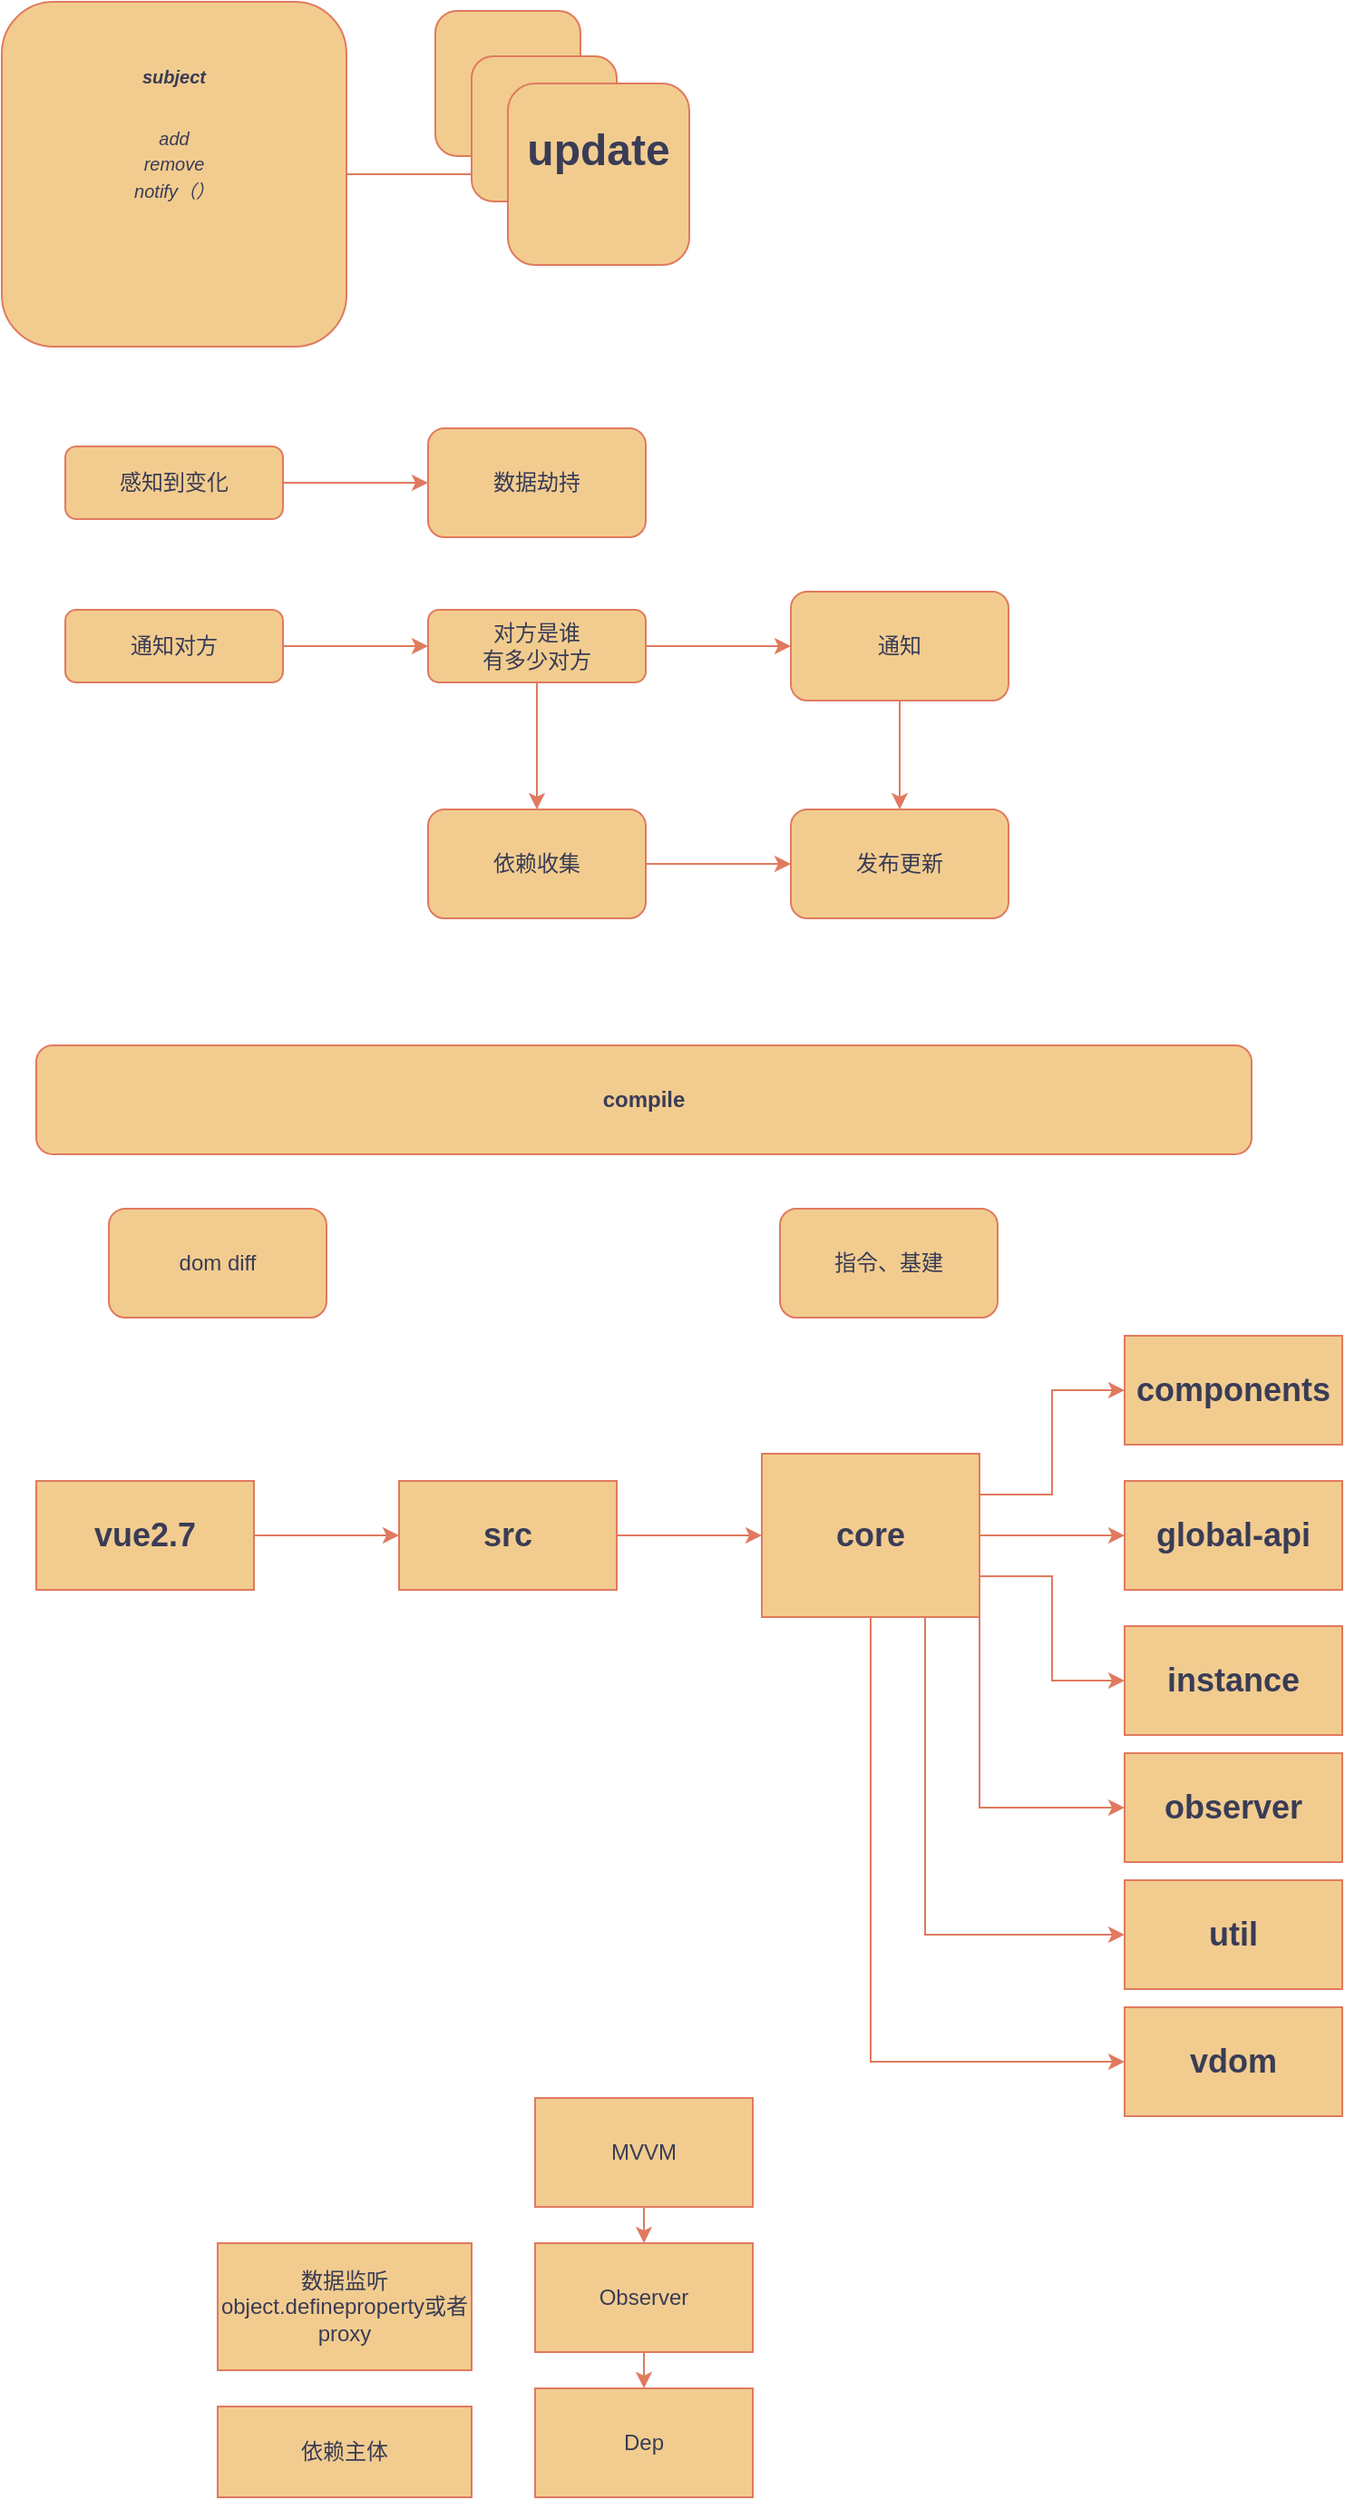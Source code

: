 <mxfile version="24.2.0" type="github">
  <diagram name="第 1 页" id="R4-ZUkijiIR4iluJVMZt">
    <mxGraphModel dx="1050" dy="569" grid="1" gridSize="10" guides="1" tooltips="1" connect="1" arrows="1" fold="1" page="1" pageScale="1" pageWidth="827" pageHeight="1169" math="0" shadow="0">
      <root>
        <mxCell id="0" />
        <mxCell id="1" parent="0" />
        <mxCell id="CVSLRsANvx-6_cyvt9ej-3" value="" style="edgeStyle=orthogonalEdgeStyle;rounded=1;orthogonalLoop=1;jettySize=auto;html=1;labelBackgroundColor=none;strokeColor=#E07A5F;fontColor=default;" edge="1" parent="1" source="CVSLRsANvx-6_cyvt9ej-1" target="CVSLRsANvx-6_cyvt9ej-2">
          <mxGeometry relative="1" as="geometry" />
        </mxCell>
        <mxCell id="CVSLRsANvx-6_cyvt9ej-1" value="&lt;h1 style=&quot;&quot;&gt;&lt;font size=&quot;1&quot; style=&quot;&quot;&gt;&lt;i style=&quot;font-size: 10px;&quot;&gt;subject&lt;/i&gt;&lt;/font&gt;&lt;/h1&gt;&lt;div&gt;&lt;font size=&quot;1&quot; style=&quot;&quot;&gt;&lt;i style=&quot;font-size: 10px;&quot;&gt;add&lt;/i&gt;&lt;/font&gt;&lt;/div&gt;&lt;div&gt;&lt;font size=&quot;1&quot; style=&quot;&quot;&gt;&lt;i style=&quot;font-size: 10px;&quot;&gt;remove&lt;/i&gt;&lt;/font&gt;&lt;/div&gt;&lt;div&gt;&lt;font size=&quot;1&quot; style=&quot;&quot;&gt;&lt;i style=&quot;font-size: 10px;&quot;&gt;notify（）&lt;/i&gt;&lt;/font&gt;&lt;/div&gt;" style="whiteSpace=wrap;html=1;aspect=fixed;verticalAlign=top;align=center;rounded=1;labelBackgroundColor=none;fillColor=#F2CC8F;strokeColor=#E07A5F;fontColor=#393C56;" vertex="1" parent="1">
          <mxGeometry x="51" y="45" width="190" height="190" as="geometry" />
        </mxCell>
        <mxCell id="CVSLRsANvx-6_cyvt9ej-6" value="" style="whiteSpace=wrap;html=1;aspect=fixed;rounded=1;labelBackgroundColor=none;fillColor=#F2CC8F;strokeColor=#E07A5F;fontColor=#393C56;" vertex="1" parent="1">
          <mxGeometry x="290" y="50" width="80" height="80" as="geometry" />
        </mxCell>
        <mxCell id="CVSLRsANvx-6_cyvt9ej-5" value="" style="whiteSpace=wrap;html=1;aspect=fixed;rounded=1;labelBackgroundColor=none;fillColor=#F2CC8F;strokeColor=#E07A5F;fontColor=#393C56;" vertex="1" parent="1">
          <mxGeometry x="310" y="75" width="80" height="80" as="geometry" />
        </mxCell>
        <mxCell id="CVSLRsANvx-6_cyvt9ej-2" value="&lt;h1 style=&quot;&quot;&gt;update&lt;/h1&gt;" style="whiteSpace=wrap;html=1;aspect=fixed;verticalAlign=top;align=center;rounded=1;labelBackgroundColor=none;fillColor=#F2CC8F;strokeColor=#E07A5F;fontColor=#393C56;" vertex="1" parent="1">
          <mxGeometry x="330" y="90" width="100" height="100" as="geometry" />
        </mxCell>
        <mxCell id="CVSLRsANvx-6_cyvt9ej-9" value="" style="edgeStyle=orthogonalEdgeStyle;rounded=1;orthogonalLoop=1;jettySize=auto;html=1;labelBackgroundColor=none;strokeColor=#E07A5F;fontColor=default;" edge="1" parent="1" source="CVSLRsANvx-6_cyvt9ej-7" target="CVSLRsANvx-6_cyvt9ej-8">
          <mxGeometry relative="1" as="geometry" />
        </mxCell>
        <mxCell id="CVSLRsANvx-6_cyvt9ej-7" value="感知到变化" style="rounded=1;whiteSpace=wrap;html=1;labelBackgroundColor=none;fillColor=#F2CC8F;strokeColor=#E07A5F;fontColor=#393C56;" vertex="1" parent="1">
          <mxGeometry x="86" y="290" width="120" height="40" as="geometry" />
        </mxCell>
        <mxCell id="CVSLRsANvx-6_cyvt9ej-8" value="数据劫持" style="whiteSpace=wrap;html=1;rounded=1;labelBackgroundColor=none;fillColor=#F2CC8F;strokeColor=#E07A5F;fontColor=#393C56;" vertex="1" parent="1">
          <mxGeometry x="286" y="280" width="120" height="60" as="geometry" />
        </mxCell>
        <mxCell id="CVSLRsANvx-6_cyvt9ej-12" value="" style="edgeStyle=orthogonalEdgeStyle;rounded=1;orthogonalLoop=1;jettySize=auto;html=1;labelBackgroundColor=none;strokeColor=#E07A5F;fontColor=default;" edge="1" parent="1" source="CVSLRsANvx-6_cyvt9ej-10" target="CVSLRsANvx-6_cyvt9ej-11">
          <mxGeometry relative="1" as="geometry" />
        </mxCell>
        <mxCell id="CVSLRsANvx-6_cyvt9ej-10" value="通知对方" style="rounded=1;whiteSpace=wrap;html=1;labelBackgroundColor=none;fillColor=#F2CC8F;strokeColor=#E07A5F;fontColor=#393C56;" vertex="1" parent="1">
          <mxGeometry x="86" y="380" width="120" height="40" as="geometry" />
        </mxCell>
        <mxCell id="CVSLRsANvx-6_cyvt9ej-14" value="" style="edgeStyle=orthogonalEdgeStyle;rounded=1;orthogonalLoop=1;jettySize=auto;html=1;labelBackgroundColor=none;strokeColor=#E07A5F;fontColor=default;" edge="1" parent="1" source="CVSLRsANvx-6_cyvt9ej-11" target="CVSLRsANvx-6_cyvt9ej-13">
          <mxGeometry relative="1" as="geometry" />
        </mxCell>
        <mxCell id="CVSLRsANvx-6_cyvt9ej-16" value="" style="edgeStyle=orthogonalEdgeStyle;rounded=1;orthogonalLoop=1;jettySize=auto;html=1;labelBackgroundColor=none;strokeColor=#E07A5F;fontColor=default;" edge="1" parent="1" source="CVSLRsANvx-6_cyvt9ej-11" target="CVSLRsANvx-6_cyvt9ej-15">
          <mxGeometry relative="1" as="geometry" />
        </mxCell>
        <mxCell id="CVSLRsANvx-6_cyvt9ej-11" value="对方是谁&lt;div&gt;有多少对方&lt;/div&gt;" style="rounded=1;whiteSpace=wrap;html=1;labelBackgroundColor=none;fillColor=#F2CC8F;strokeColor=#E07A5F;fontColor=#393C56;" vertex="1" parent="1">
          <mxGeometry x="286" y="380" width="120" height="40" as="geometry" />
        </mxCell>
        <mxCell id="CVSLRsANvx-6_cyvt9ej-19" value="" style="edgeStyle=orthogonalEdgeStyle;rounded=1;orthogonalLoop=1;jettySize=auto;html=1;labelBackgroundColor=none;strokeColor=#E07A5F;fontColor=default;" edge="1" parent="1" source="CVSLRsANvx-6_cyvt9ej-13" target="CVSLRsANvx-6_cyvt9ej-17">
          <mxGeometry relative="1" as="geometry" />
        </mxCell>
        <mxCell id="CVSLRsANvx-6_cyvt9ej-13" value="通知" style="whiteSpace=wrap;html=1;rounded=1;labelBackgroundColor=none;fillColor=#F2CC8F;strokeColor=#E07A5F;fontColor=#393C56;" vertex="1" parent="1">
          <mxGeometry x="486" y="370" width="120" height="60" as="geometry" />
        </mxCell>
        <mxCell id="CVSLRsANvx-6_cyvt9ej-18" value="" style="edgeStyle=orthogonalEdgeStyle;rounded=1;orthogonalLoop=1;jettySize=auto;html=1;labelBackgroundColor=none;strokeColor=#E07A5F;fontColor=default;" edge="1" parent="1" source="CVSLRsANvx-6_cyvt9ej-15" target="CVSLRsANvx-6_cyvt9ej-17">
          <mxGeometry relative="1" as="geometry" />
        </mxCell>
        <mxCell id="CVSLRsANvx-6_cyvt9ej-15" value="依赖收集" style="whiteSpace=wrap;html=1;rounded=1;labelBackgroundColor=none;fillColor=#F2CC8F;strokeColor=#E07A5F;fontColor=#393C56;" vertex="1" parent="1">
          <mxGeometry x="286" y="490" width="120" height="60" as="geometry" />
        </mxCell>
        <mxCell id="CVSLRsANvx-6_cyvt9ej-17" value="发布更新" style="whiteSpace=wrap;html=1;rounded=1;labelBackgroundColor=none;fillColor=#F2CC8F;strokeColor=#E07A5F;fontColor=#393C56;" vertex="1" parent="1">
          <mxGeometry x="486" y="490" width="120" height="60" as="geometry" />
        </mxCell>
        <mxCell id="CVSLRsANvx-6_cyvt9ej-21" value="&lt;b&gt;compile&lt;/b&gt;" style="rounded=1;whiteSpace=wrap;html=1;labelBackgroundColor=none;fillColor=#F2CC8F;strokeColor=#E07A5F;fontColor=#393C56;" vertex="1" parent="1">
          <mxGeometry x="70" y="620" width="670" height="60" as="geometry" />
        </mxCell>
        <mxCell id="CVSLRsANvx-6_cyvt9ej-22" value="dom diff" style="rounded=1;whiteSpace=wrap;html=1;labelBackgroundColor=none;fillColor=#F2CC8F;strokeColor=#E07A5F;fontColor=#393C56;" vertex="1" parent="1">
          <mxGeometry x="110" y="710" width="120" height="60" as="geometry" />
        </mxCell>
        <mxCell id="CVSLRsANvx-6_cyvt9ej-23" value="指令、基建" style="rounded=1;whiteSpace=wrap;html=1;labelBackgroundColor=none;fillColor=#F2CC8F;strokeColor=#E07A5F;fontColor=#393C56;" vertex="1" parent="1">
          <mxGeometry x="480" y="710" width="120" height="60" as="geometry" />
        </mxCell>
        <mxCell id="CVSLRsANvx-6_cyvt9ej-27" value="" style="edgeStyle=orthogonalEdgeStyle;rounded=0;orthogonalLoop=1;jettySize=auto;html=1;strokeColor=#E07A5F;fontColor=#393C56;fillColor=#F2CC8F;" edge="1" parent="1" source="CVSLRsANvx-6_cyvt9ej-25" target="CVSLRsANvx-6_cyvt9ej-26">
          <mxGeometry relative="1" as="geometry" />
        </mxCell>
        <mxCell id="CVSLRsANvx-6_cyvt9ej-25" value="&lt;font style=&quot;font-size: 18px;&quot;&gt;&lt;b&gt;vue2.7&lt;/b&gt;&lt;/font&gt;" style="rounded=0;whiteSpace=wrap;html=1;strokeColor=#E07A5F;fontColor=#393C56;fillColor=#F2CC8F;" vertex="1" parent="1">
          <mxGeometry x="70" y="860" width="120" height="60" as="geometry" />
        </mxCell>
        <mxCell id="CVSLRsANvx-6_cyvt9ej-29" value="" style="edgeStyle=orthogonalEdgeStyle;rounded=0;orthogonalLoop=1;jettySize=auto;html=1;strokeColor=#E07A5F;fontColor=#393C56;fillColor=#F2CC8F;" edge="1" parent="1" source="CVSLRsANvx-6_cyvt9ej-26" target="CVSLRsANvx-6_cyvt9ej-28">
          <mxGeometry relative="1" as="geometry" />
        </mxCell>
        <mxCell id="CVSLRsANvx-6_cyvt9ej-26" value="&lt;font style=&quot;font-size: 18px;&quot;&gt;&lt;b&gt;src&lt;/b&gt;&lt;/font&gt;" style="rounded=0;whiteSpace=wrap;html=1;strokeColor=#E07A5F;fontColor=#393C56;fillColor=#F2CC8F;" vertex="1" parent="1">
          <mxGeometry x="270" y="860" width="120" height="60" as="geometry" />
        </mxCell>
        <mxCell id="CVSLRsANvx-6_cyvt9ej-31" value="" style="edgeStyle=orthogonalEdgeStyle;rounded=0;orthogonalLoop=1;jettySize=auto;html=1;strokeColor=#E07A5F;fontColor=#393C56;fillColor=#F2CC8F;" edge="1" parent="1" source="CVSLRsANvx-6_cyvt9ej-28" target="CVSLRsANvx-6_cyvt9ej-30">
          <mxGeometry relative="1" as="geometry" />
        </mxCell>
        <mxCell id="CVSLRsANvx-6_cyvt9ej-37" style="edgeStyle=orthogonalEdgeStyle;rounded=0;orthogonalLoop=1;jettySize=auto;html=1;exitX=1;exitY=0.75;exitDx=0;exitDy=0;entryX=0;entryY=0.5;entryDx=0;entryDy=0;strokeColor=#E07A5F;fontColor=#393C56;fillColor=#F2CC8F;" edge="1" parent="1" source="CVSLRsANvx-6_cyvt9ej-28" target="CVSLRsANvx-6_cyvt9ej-33">
          <mxGeometry relative="1" as="geometry" />
        </mxCell>
        <mxCell id="CVSLRsANvx-6_cyvt9ej-38" style="edgeStyle=orthogonalEdgeStyle;rounded=0;orthogonalLoop=1;jettySize=auto;html=1;exitX=1;exitY=0.25;exitDx=0;exitDy=0;entryX=0;entryY=0.5;entryDx=0;entryDy=0;strokeColor=#E07A5F;fontColor=#393C56;fillColor=#F2CC8F;" edge="1" parent="1" source="CVSLRsANvx-6_cyvt9ej-28" target="CVSLRsANvx-6_cyvt9ej-32">
          <mxGeometry relative="1" as="geometry" />
        </mxCell>
        <mxCell id="CVSLRsANvx-6_cyvt9ej-39" style="edgeStyle=orthogonalEdgeStyle;rounded=0;orthogonalLoop=1;jettySize=auto;html=1;exitX=1;exitY=1;exitDx=0;exitDy=0;strokeColor=#E07A5F;fontColor=#393C56;fillColor=#F2CC8F;entryX=0;entryY=0.5;entryDx=0;entryDy=0;" edge="1" parent="1" source="CVSLRsANvx-6_cyvt9ej-28" target="CVSLRsANvx-6_cyvt9ej-41">
          <mxGeometry relative="1" as="geometry">
            <mxPoint x="600" y="1050" as="targetPoint" />
          </mxGeometry>
        </mxCell>
        <mxCell id="CVSLRsANvx-6_cyvt9ej-42" style="edgeStyle=orthogonalEdgeStyle;rounded=0;orthogonalLoop=1;jettySize=auto;html=1;exitX=0.75;exitY=1;exitDx=0;exitDy=0;entryX=0;entryY=0.5;entryDx=0;entryDy=0;strokeColor=#E07A5F;fontColor=#393C56;fillColor=#F2CC8F;" edge="1" parent="1" source="CVSLRsANvx-6_cyvt9ej-28" target="CVSLRsANvx-6_cyvt9ej-35">
          <mxGeometry relative="1" as="geometry" />
        </mxCell>
        <mxCell id="CVSLRsANvx-6_cyvt9ej-45" style="edgeStyle=orthogonalEdgeStyle;rounded=0;orthogonalLoop=1;jettySize=auto;html=1;exitX=0.5;exitY=1;exitDx=0;exitDy=0;entryX=0;entryY=0.5;entryDx=0;entryDy=0;strokeColor=#E07A5F;fontColor=#393C56;fillColor=#F2CC8F;" edge="1" parent="1" source="CVSLRsANvx-6_cyvt9ej-28" target="CVSLRsANvx-6_cyvt9ej-43">
          <mxGeometry relative="1" as="geometry" />
        </mxCell>
        <mxCell id="CVSLRsANvx-6_cyvt9ej-28" value="&lt;font style=&quot;font-size: 18px;&quot;&gt;&lt;b&gt;core&lt;/b&gt;&lt;/font&gt;" style="rounded=0;whiteSpace=wrap;html=1;strokeColor=#E07A5F;fontColor=#393C56;fillColor=#F2CC8F;" vertex="1" parent="1">
          <mxGeometry x="470" y="845" width="120" height="90" as="geometry" />
        </mxCell>
        <mxCell id="CVSLRsANvx-6_cyvt9ej-30" value="&lt;span style=&quot;font-size: 18px;&quot;&gt;&lt;b&gt;global-api&lt;/b&gt;&lt;/span&gt;" style="rounded=0;whiteSpace=wrap;html=1;strokeColor=#E07A5F;fontColor=#393C56;fillColor=#F2CC8F;" vertex="1" parent="1">
          <mxGeometry x="670" y="860" width="120" height="60" as="geometry" />
        </mxCell>
        <mxCell id="CVSLRsANvx-6_cyvt9ej-32" value="&lt;span style=&quot;font-size: 18px;&quot;&gt;&lt;b&gt;components&lt;/b&gt;&lt;/span&gt;" style="rounded=0;whiteSpace=wrap;html=1;strokeColor=#E07A5F;fontColor=#393C56;fillColor=#F2CC8F;" vertex="1" parent="1">
          <mxGeometry x="670" y="780" width="120" height="60" as="geometry" />
        </mxCell>
        <mxCell id="CVSLRsANvx-6_cyvt9ej-33" value="&lt;span style=&quot;font-size: 18px;&quot;&gt;&lt;b&gt;instance&lt;/b&gt;&lt;/span&gt;" style="rounded=0;whiteSpace=wrap;html=1;strokeColor=#E07A5F;fontColor=#393C56;fillColor=#F2CC8F;" vertex="1" parent="1">
          <mxGeometry x="670" y="940" width="120" height="60" as="geometry" />
        </mxCell>
        <mxCell id="CVSLRsANvx-6_cyvt9ej-35" value="&lt;span style=&quot;font-size: 18px;&quot;&gt;&lt;b&gt;util&lt;/b&gt;&lt;/span&gt;" style="rounded=0;whiteSpace=wrap;html=1;strokeColor=#E07A5F;fontColor=#393C56;fillColor=#F2CC8F;" vertex="1" parent="1">
          <mxGeometry x="670" y="1080" width="120" height="60" as="geometry" />
        </mxCell>
        <mxCell id="CVSLRsANvx-6_cyvt9ej-41" value="&lt;span style=&quot;font-size: 18px;&quot;&gt;&lt;b&gt;observer&lt;/b&gt;&lt;/span&gt;" style="rounded=0;whiteSpace=wrap;html=1;strokeColor=#E07A5F;fontColor=#393C56;fillColor=#F2CC8F;" vertex="1" parent="1">
          <mxGeometry x="670" y="1010" width="120" height="60" as="geometry" />
        </mxCell>
        <mxCell id="CVSLRsANvx-6_cyvt9ej-43" value="&lt;span style=&quot;font-size: 18px;&quot;&gt;&lt;b&gt;vdom&lt;/b&gt;&lt;/span&gt;" style="rounded=0;whiteSpace=wrap;html=1;strokeColor=#E07A5F;fontColor=#393C56;fillColor=#F2CC8F;" vertex="1" parent="1">
          <mxGeometry x="670" y="1150" width="120" height="60" as="geometry" />
        </mxCell>
        <mxCell id="CVSLRsANvx-6_cyvt9ej-50" style="edgeStyle=orthogonalEdgeStyle;rounded=0;orthogonalLoop=1;jettySize=auto;html=1;exitX=0.5;exitY=1;exitDx=0;exitDy=0;entryX=0.5;entryY=0;entryDx=0;entryDy=0;strokeColor=#E07A5F;fontColor=#393C56;fillColor=#F2CC8F;" edge="1" parent="1" source="CVSLRsANvx-6_cyvt9ej-46" target="CVSLRsANvx-6_cyvt9ej-48">
          <mxGeometry relative="1" as="geometry" />
        </mxCell>
        <mxCell id="CVSLRsANvx-6_cyvt9ej-46" value="MVVM" style="rounded=0;whiteSpace=wrap;html=1;strokeColor=#E07A5F;fontColor=#393C56;fillColor=#F2CC8F;" vertex="1" parent="1">
          <mxGeometry x="345" y="1200" width="120" height="60" as="geometry" />
        </mxCell>
        <mxCell id="CVSLRsANvx-6_cyvt9ej-47" value="数据监听&lt;div&gt;object.defineproperty或者proxy&lt;/div&gt;" style="rounded=0;whiteSpace=wrap;html=1;strokeColor=#E07A5F;fontColor=#393C56;fillColor=#F2CC8F;" vertex="1" parent="1">
          <mxGeometry x="170" y="1280" width="140" height="70" as="geometry" />
        </mxCell>
        <mxCell id="CVSLRsANvx-6_cyvt9ej-51" style="edgeStyle=orthogonalEdgeStyle;rounded=0;orthogonalLoop=1;jettySize=auto;html=1;exitX=0.5;exitY=1;exitDx=0;exitDy=0;entryX=0.5;entryY=0;entryDx=0;entryDy=0;strokeColor=#E07A5F;fontColor=#393C56;fillColor=#F2CC8F;" edge="1" parent="1" source="CVSLRsANvx-6_cyvt9ej-48" target="CVSLRsANvx-6_cyvt9ej-49">
          <mxGeometry relative="1" as="geometry" />
        </mxCell>
        <mxCell id="CVSLRsANvx-6_cyvt9ej-48" value="Observer" style="rounded=0;whiteSpace=wrap;html=1;strokeColor=#E07A5F;fontColor=#393C56;fillColor=#F2CC8F;" vertex="1" parent="1">
          <mxGeometry x="345" y="1280" width="120" height="60" as="geometry" />
        </mxCell>
        <mxCell id="CVSLRsANvx-6_cyvt9ej-49" value="Dep" style="rounded=0;whiteSpace=wrap;html=1;strokeColor=#E07A5F;fontColor=#393C56;fillColor=#F2CC8F;" vertex="1" parent="1">
          <mxGeometry x="345" y="1360" width="120" height="60" as="geometry" />
        </mxCell>
        <mxCell id="CVSLRsANvx-6_cyvt9ej-52" value="依赖主体" style="rounded=0;whiteSpace=wrap;html=1;strokeColor=#E07A5F;fontColor=#393C56;fillColor=#F2CC8F;" vertex="1" parent="1">
          <mxGeometry x="170" y="1370" width="140" height="50" as="geometry" />
        </mxCell>
      </root>
    </mxGraphModel>
  </diagram>
</mxfile>
